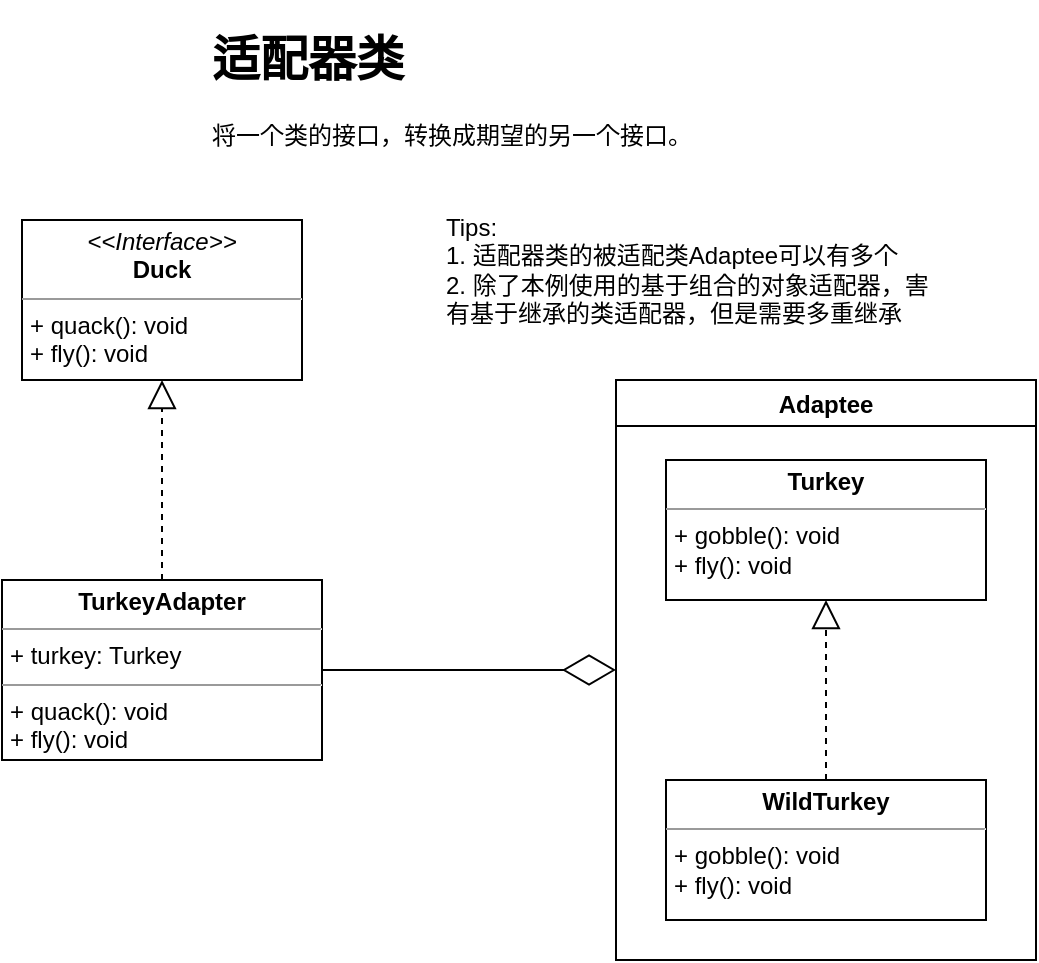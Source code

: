 <mxfile version="17.4.4" type="device"><diagram id="Rr2DbIl7ZoQdcLhl_6Qy" name="第 1 页"><mxGraphModel dx="1673" dy="820" grid="1" gridSize="10" guides="1" tooltips="1" connect="1" arrows="1" fold="1" page="1" pageScale="1" pageWidth="827" pageHeight="1169" math="0" shadow="0"><root><mxCell id="0"/><mxCell id="1" parent="0"/><mxCell id="D15FyGhYtgljyOwfEcJC-1" value="&lt;p style=&quot;margin: 0px ; margin-top: 4px ; text-align: center&quot;&gt;&lt;i&gt;&amp;lt;&amp;lt;Interface&amp;gt;&amp;gt;&lt;/i&gt;&lt;br&gt;&lt;b&gt;Duck&lt;/b&gt;&lt;/p&gt;&lt;hr size=&quot;1&quot;&gt;&lt;p style=&quot;margin: 0px ; margin-left: 4px&quot;&gt;+ quack(): void&lt;br&gt;+ fly(): void&lt;/p&gt;" style="verticalAlign=top;align=left;overflow=fill;fontSize=12;fontFamily=Helvetica;html=1;" vertex="1" parent="1"><mxGeometry x="150" y="310" width="140" height="80" as="geometry"/></mxCell><mxCell id="D15FyGhYtgljyOwfEcJC-3" value="&lt;p style=&quot;margin: 0px ; margin-top: 4px ; text-align: center&quot;&gt;&lt;b&gt;TurkeyAdapter&lt;/b&gt;&lt;/p&gt;&lt;hr size=&quot;1&quot;&gt;&lt;p style=&quot;margin: 0px ; margin-left: 4px&quot;&gt;+ turkey: Turkey&lt;/p&gt;&lt;hr size=&quot;1&quot;&gt;&lt;p style=&quot;margin: 0px ; margin-left: 4px&quot;&gt;+ quack(): void&lt;/p&gt;&lt;p style=&quot;margin: 0px ; margin-left: 4px&quot;&gt;+ fly(): void&lt;/p&gt;" style="verticalAlign=top;align=left;overflow=fill;fontSize=12;fontFamily=Helvetica;html=1;" vertex="1" parent="1"><mxGeometry x="140" y="490" width="160" height="90" as="geometry"/></mxCell><mxCell id="D15FyGhYtgljyOwfEcJC-6" value="" style="endArrow=block;dashed=1;endFill=0;endSize=12;html=1;rounded=0;entryX=0.5;entryY=1;entryDx=0;entryDy=0;" edge="1" parent="1" source="D15FyGhYtgljyOwfEcJC-3" target="D15FyGhYtgljyOwfEcJC-1"><mxGeometry width="160" relative="1" as="geometry"><mxPoint x="160" y="380" as="sourcePoint"/><mxPoint x="320" y="380" as="targetPoint"/></mxGeometry></mxCell><mxCell id="D15FyGhYtgljyOwfEcJC-8" value="Adaptee" style="swimlane;" vertex="1" parent="1"><mxGeometry x="447" y="390" width="210" height="290" as="geometry"/></mxCell><mxCell id="D15FyGhYtgljyOwfEcJC-4" value="&lt;p style=&quot;margin: 0px ; margin-top: 4px ; text-align: center&quot;&gt;&lt;b&gt;Turkey&lt;/b&gt;&lt;/p&gt;&lt;hr size=&quot;1&quot;&gt;&lt;p style=&quot;margin: 0px ; margin-left: 4px&quot;&gt;+ gobble(): void&lt;/p&gt;&lt;p style=&quot;margin: 0px ; margin-left: 4px&quot;&gt;+ fly(): void&lt;/p&gt;" style="verticalAlign=top;align=left;overflow=fill;fontSize=12;fontFamily=Helvetica;html=1;" vertex="1" parent="D15FyGhYtgljyOwfEcJC-8"><mxGeometry x="25" y="40" width="160" height="70" as="geometry"/></mxCell><mxCell id="D15FyGhYtgljyOwfEcJC-9" value="&lt;p style=&quot;margin: 0px ; margin-top: 4px ; text-align: center&quot;&gt;&lt;b&gt;WildTurkey&lt;/b&gt;&lt;/p&gt;&lt;hr size=&quot;1&quot;&gt;&lt;p style=&quot;margin: 0px ; margin-left: 4px&quot;&gt;+ gobble(): void&lt;/p&gt;&lt;p style=&quot;margin: 0px ; margin-left: 4px&quot;&gt;+ fly(): void&lt;/p&gt;" style="verticalAlign=top;align=left;overflow=fill;fontSize=12;fontFamily=Helvetica;html=1;" vertex="1" parent="D15FyGhYtgljyOwfEcJC-8"><mxGeometry x="25" y="200" width="160" height="70" as="geometry"/></mxCell><mxCell id="D15FyGhYtgljyOwfEcJC-11" value="" style="endArrow=block;dashed=1;endFill=0;endSize=12;html=1;rounded=0;entryX=0.5;entryY=1;entryDx=0;entryDy=0;" edge="1" parent="D15FyGhYtgljyOwfEcJC-8" source="D15FyGhYtgljyOwfEcJC-9" target="D15FyGhYtgljyOwfEcJC-4"><mxGeometry width="160" relative="1" as="geometry"><mxPoint x="-260" y="220" as="sourcePoint"/><mxPoint x="-100" y="220" as="targetPoint"/></mxGeometry></mxCell><mxCell id="D15FyGhYtgljyOwfEcJC-13" value="" style="endArrow=diamondThin;endFill=0;endSize=24;html=1;rounded=0;entryX=0;entryY=0.5;entryDx=0;entryDy=0;exitX=1;exitY=0.5;exitDx=0;exitDy=0;" edge="1" parent="1" source="D15FyGhYtgljyOwfEcJC-3" target="D15FyGhYtgljyOwfEcJC-8"><mxGeometry width="160" relative="1" as="geometry"><mxPoint x="220" y="560" as="sourcePoint"/><mxPoint x="380" y="560" as="targetPoint"/></mxGeometry></mxCell><mxCell id="D15FyGhYtgljyOwfEcJC-14" value="Tips:&lt;br&gt;1. 适配器类的被适配类Adaptee可以有多个&lt;br&gt;2. 除了本例使用的基于组合的对象适配器，害有基于继承的类适配器，但是需要多重继承" style="text;html=1;strokeColor=none;fillColor=none;align=left;verticalAlign=top;whiteSpace=wrap;rounded=0;" vertex="1" parent="1"><mxGeometry x="360" y="300" width="250" height="70" as="geometry"/></mxCell><mxCell id="D15FyGhYtgljyOwfEcJC-15" value="&lt;h1&gt;适配器类&lt;/h1&gt;&lt;p&gt;将一个类的接口，转换成期望的另一个接口。&lt;/p&gt;" style="text;html=1;strokeColor=none;fillColor=none;spacing=5;spacingTop=-20;whiteSpace=wrap;overflow=hidden;rounded=0;" vertex="1" parent="1"><mxGeometry x="240" y="210" width="350" height="70" as="geometry"/></mxCell></root></mxGraphModel></diagram></mxfile>